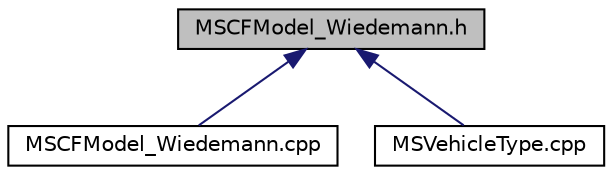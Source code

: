 digraph "MSCFModel_Wiedemann.h"
{
  edge [fontname="Helvetica",fontsize="10",labelfontname="Helvetica",labelfontsize="10"];
  node [fontname="Helvetica",fontsize="10",shape=record];
  Node66 [label="MSCFModel_Wiedemann.h",height=0.2,width=0.4,color="black", fillcolor="grey75", style="filled", fontcolor="black"];
  Node66 -> Node67 [dir="back",color="midnightblue",fontsize="10",style="solid",fontname="Helvetica"];
  Node67 [label="MSCFModel_Wiedemann.cpp",height=0.2,width=0.4,color="black", fillcolor="white", style="filled",URL="$dd/d8c/_m_s_c_f_model___wiedemann_8cpp.html"];
  Node66 -> Node68 [dir="back",color="midnightblue",fontsize="10",style="solid",fontname="Helvetica"];
  Node68 [label="MSVehicleType.cpp",height=0.2,width=0.4,color="black", fillcolor="white", style="filled",URL="$d1/d63/_m_s_vehicle_type_8cpp.html"];
}
